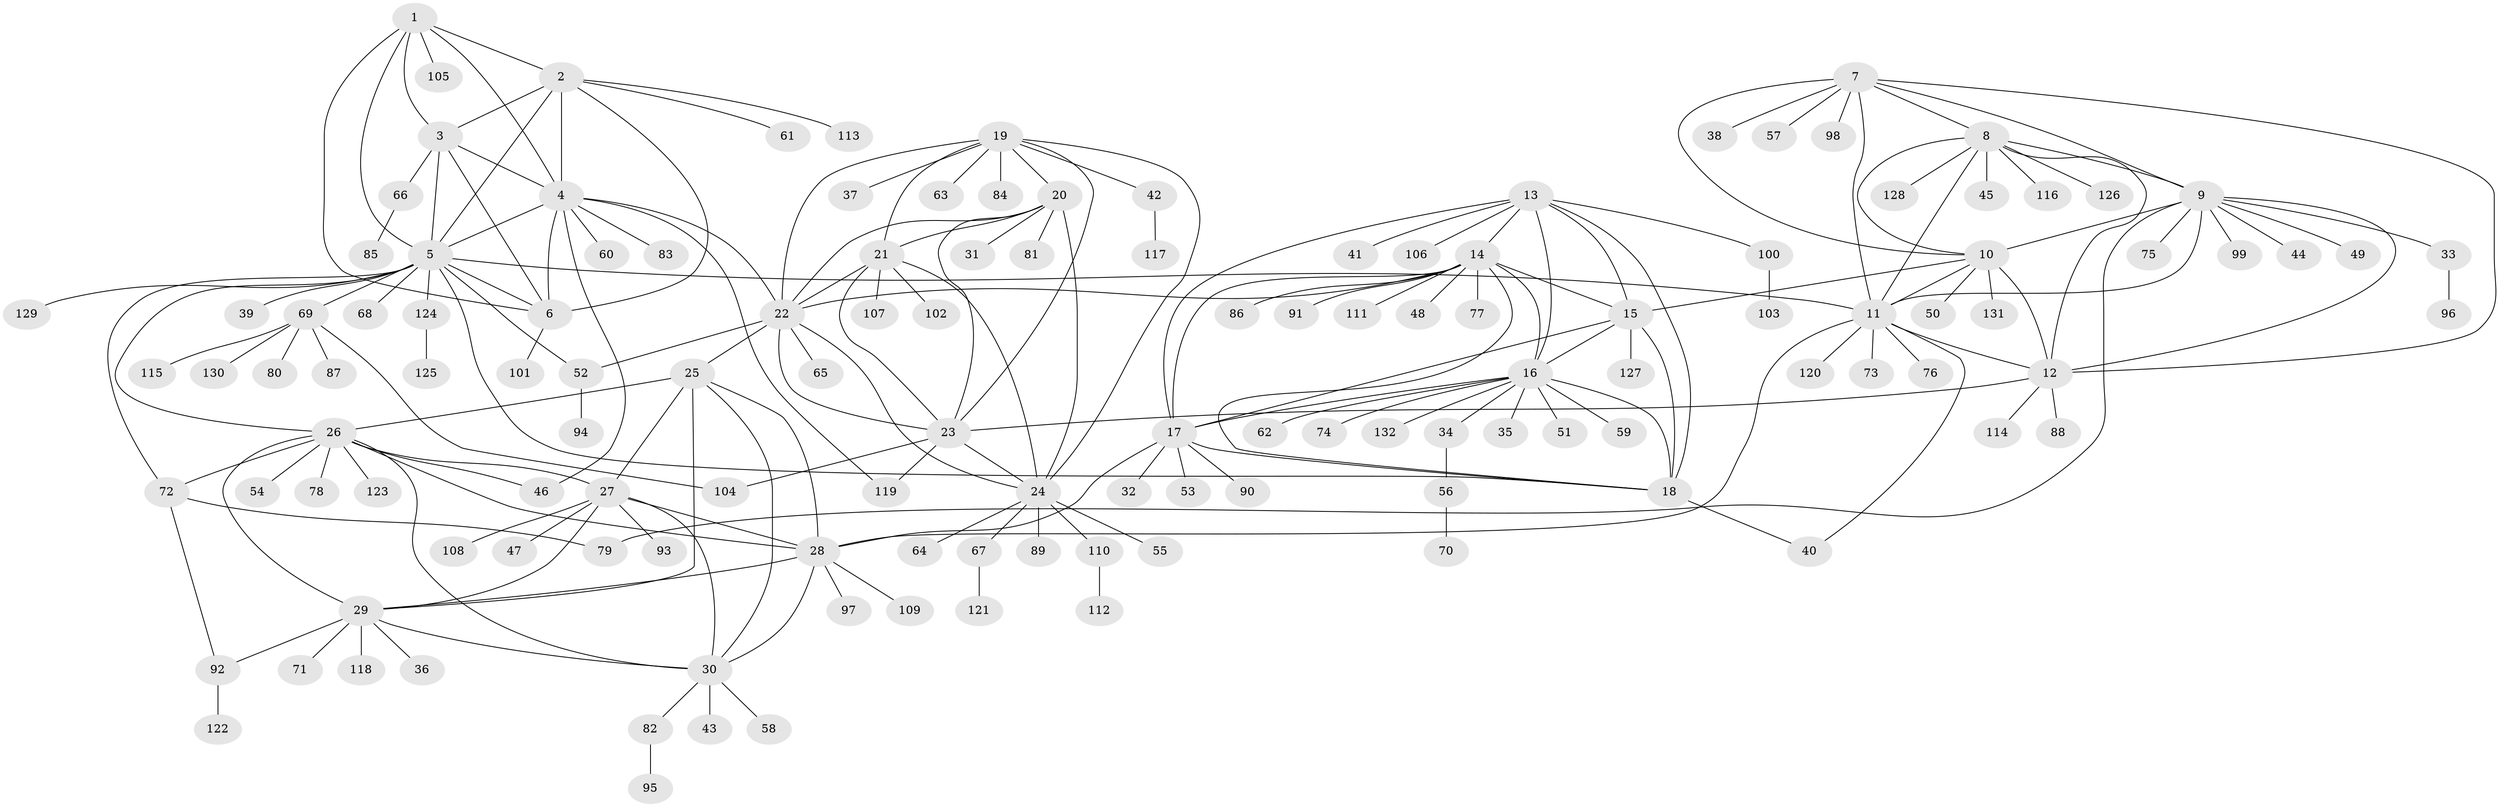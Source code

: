 // Generated by graph-tools (version 1.1) at 2025/11/02/27/25 16:11:31]
// undirected, 132 vertices, 195 edges
graph export_dot {
graph [start="1"]
  node [color=gray90,style=filled];
  1;
  2;
  3;
  4;
  5;
  6;
  7;
  8;
  9;
  10;
  11;
  12;
  13;
  14;
  15;
  16;
  17;
  18;
  19;
  20;
  21;
  22;
  23;
  24;
  25;
  26;
  27;
  28;
  29;
  30;
  31;
  32;
  33;
  34;
  35;
  36;
  37;
  38;
  39;
  40;
  41;
  42;
  43;
  44;
  45;
  46;
  47;
  48;
  49;
  50;
  51;
  52;
  53;
  54;
  55;
  56;
  57;
  58;
  59;
  60;
  61;
  62;
  63;
  64;
  65;
  66;
  67;
  68;
  69;
  70;
  71;
  72;
  73;
  74;
  75;
  76;
  77;
  78;
  79;
  80;
  81;
  82;
  83;
  84;
  85;
  86;
  87;
  88;
  89;
  90;
  91;
  92;
  93;
  94;
  95;
  96;
  97;
  98;
  99;
  100;
  101;
  102;
  103;
  104;
  105;
  106;
  107;
  108;
  109;
  110;
  111;
  112;
  113;
  114;
  115;
  116;
  117;
  118;
  119;
  120;
  121;
  122;
  123;
  124;
  125;
  126;
  127;
  128;
  129;
  130;
  131;
  132;
  1 -- 2;
  1 -- 3;
  1 -- 4;
  1 -- 5;
  1 -- 6;
  1 -- 105;
  2 -- 3;
  2 -- 4;
  2 -- 5;
  2 -- 6;
  2 -- 61;
  2 -- 113;
  3 -- 4;
  3 -- 5;
  3 -- 6;
  3 -- 66;
  4 -- 5;
  4 -- 6;
  4 -- 22;
  4 -- 46;
  4 -- 60;
  4 -- 83;
  4 -- 119;
  5 -- 6;
  5 -- 11;
  5 -- 18;
  5 -- 26;
  5 -- 39;
  5 -- 52;
  5 -- 68;
  5 -- 69;
  5 -- 72;
  5 -- 124;
  5 -- 129;
  6 -- 101;
  7 -- 8;
  7 -- 9;
  7 -- 10;
  7 -- 11;
  7 -- 12;
  7 -- 38;
  7 -- 57;
  7 -- 98;
  8 -- 9;
  8 -- 10;
  8 -- 11;
  8 -- 12;
  8 -- 45;
  8 -- 116;
  8 -- 126;
  8 -- 128;
  9 -- 10;
  9 -- 11;
  9 -- 12;
  9 -- 33;
  9 -- 44;
  9 -- 49;
  9 -- 75;
  9 -- 79;
  9 -- 99;
  10 -- 11;
  10 -- 12;
  10 -- 15;
  10 -- 50;
  10 -- 131;
  11 -- 12;
  11 -- 28;
  11 -- 40;
  11 -- 73;
  11 -- 76;
  11 -- 120;
  12 -- 23;
  12 -- 88;
  12 -- 114;
  13 -- 14;
  13 -- 15;
  13 -- 16;
  13 -- 17;
  13 -- 18;
  13 -- 41;
  13 -- 100;
  13 -- 106;
  14 -- 15;
  14 -- 16;
  14 -- 17;
  14 -- 18;
  14 -- 22;
  14 -- 48;
  14 -- 77;
  14 -- 86;
  14 -- 91;
  14 -- 111;
  15 -- 16;
  15 -- 17;
  15 -- 18;
  15 -- 127;
  16 -- 17;
  16 -- 18;
  16 -- 34;
  16 -- 35;
  16 -- 51;
  16 -- 59;
  16 -- 62;
  16 -- 74;
  16 -- 132;
  17 -- 18;
  17 -- 28;
  17 -- 32;
  17 -- 53;
  17 -- 90;
  18 -- 40;
  19 -- 20;
  19 -- 21;
  19 -- 22;
  19 -- 23;
  19 -- 24;
  19 -- 37;
  19 -- 42;
  19 -- 63;
  19 -- 84;
  20 -- 21;
  20 -- 22;
  20 -- 23;
  20 -- 24;
  20 -- 31;
  20 -- 81;
  21 -- 22;
  21 -- 23;
  21 -- 24;
  21 -- 102;
  21 -- 107;
  22 -- 23;
  22 -- 24;
  22 -- 25;
  22 -- 52;
  22 -- 65;
  23 -- 24;
  23 -- 104;
  23 -- 119;
  24 -- 55;
  24 -- 64;
  24 -- 67;
  24 -- 89;
  24 -- 110;
  25 -- 26;
  25 -- 27;
  25 -- 28;
  25 -- 29;
  25 -- 30;
  26 -- 27;
  26 -- 28;
  26 -- 29;
  26 -- 30;
  26 -- 46;
  26 -- 54;
  26 -- 72;
  26 -- 78;
  26 -- 123;
  27 -- 28;
  27 -- 29;
  27 -- 30;
  27 -- 47;
  27 -- 93;
  27 -- 108;
  28 -- 29;
  28 -- 30;
  28 -- 97;
  28 -- 109;
  29 -- 30;
  29 -- 36;
  29 -- 71;
  29 -- 92;
  29 -- 118;
  30 -- 43;
  30 -- 58;
  30 -- 82;
  33 -- 96;
  34 -- 56;
  42 -- 117;
  52 -- 94;
  56 -- 70;
  66 -- 85;
  67 -- 121;
  69 -- 80;
  69 -- 87;
  69 -- 104;
  69 -- 115;
  69 -- 130;
  72 -- 79;
  72 -- 92;
  82 -- 95;
  92 -- 122;
  100 -- 103;
  110 -- 112;
  124 -- 125;
}
